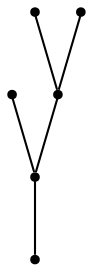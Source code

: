 graph {
  node [shape=point,comment="{\"directed\":false,\"doi\":\"10.1007/978-3-030-68766-3_14\",\"figure\":\"3 (1)\"}"]

  v0 [pos="1466.8461417458416,1240.6047444624464"]
  v1 [pos="1416.8381752388439,1373.957687466024"]
  v2 [pos="1416.8382706214702,1423.9652954429191"]
  v3 [pos="1400.1688530698445,1240.6047444624464"]
  v4 [pos="1366.8302087318461,1307.2812159642351"]
  v5 [pos="1333.4915643938477,1240.6047444624462"]

  v0 -- v1 [id="-1",pos="1466.8461417458416,1240.6047444624464 1466.8461735400501,1373.957687466024 1466.8461735400501,1373.957687466024 1466.8461735400501,1373.957687466024 1416.8381752388439,1373.957687466024 1416.8381752388439,1373.957687466024 1416.8381752388439,1373.957687466024"]
  v1 -- v2 [id="-2",pos="1416.8381752388439,1373.957687466024 1416.8382706214702,1423.9652954429191 1416.8382706214702,1423.9652954429191 1416.8382706214702,1423.9652954429191"]
  v3 -- v4 [id="-3",pos="1400.1688530698445,1240.6047444624464 1400.1688848640533,1307.2812159642351 1400.1688848640533,1307.2812159642351 1400.1688848640533,1307.2812159642351 1366.8302087318461,1307.2812159642351 1366.8302087318461,1307.2812159642351 1366.8302087318461,1307.2812159642351"]
  v4 -- v1 [id="-4",pos="1366.8302087318461,1307.2812159642351 1366.830240526055,1373.957687466024 1366.830240526055,1373.957687466024 1366.830240526055,1373.957687466024 1416.8381752388439,1373.957687466024 1416.8381752388439,1373.957687466024 1416.8381752388439,1373.957687466024"]
  v5 -- v4 [id="-5",pos="1333.4915643938477,1240.6047444624462 1333.4915961880567,1307.2812159642351 1333.4915961880567,1307.2812159642351 1333.4915961880567,1307.2812159642351 1366.8302087318461,1307.2812159642351 1366.8302087318461,1307.2812159642351 1366.8302087318461,1307.2812159642351"]
}